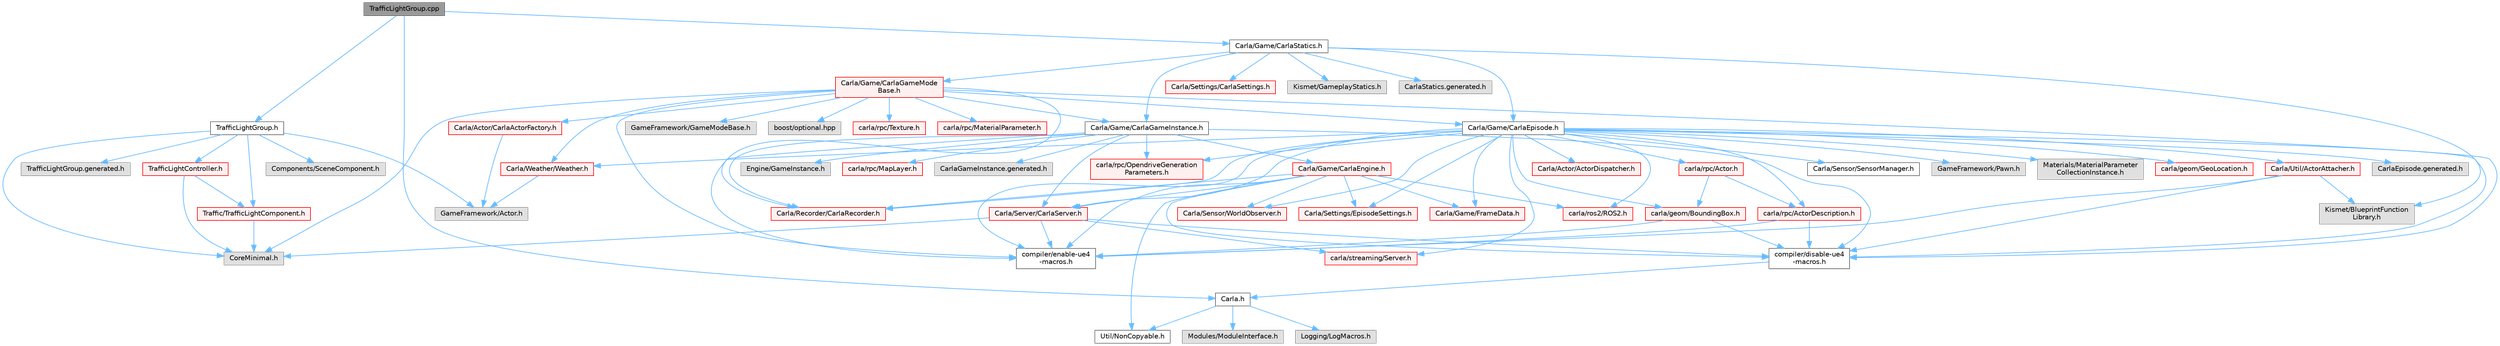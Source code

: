 digraph "TrafficLightGroup.cpp"
{
 // INTERACTIVE_SVG=YES
 // LATEX_PDF_SIZE
  bgcolor="transparent";
  edge [fontname=Helvetica,fontsize=10,labelfontname=Helvetica,labelfontsize=10];
  node [fontname=Helvetica,fontsize=10,shape=box,height=0.2,width=0.4];
  Node1 [id="Node000001",label="TrafficLightGroup.cpp",height=0.2,width=0.4,color="gray40", fillcolor="grey60", style="filled", fontcolor="black",tooltip=" "];
  Node1 -> Node2 [id="edge1_Node000001_Node000002",color="steelblue1",style="solid",tooltip=" "];
  Node2 [id="Node000002",label="Carla.h",height=0.2,width=0.4,color="grey40", fillcolor="white", style="filled",URL="$d7/d7d/Carla_8h.html",tooltip=" "];
  Node2 -> Node3 [id="edge2_Node000002_Node000003",color="steelblue1",style="solid",tooltip=" "];
  Node3 [id="Node000003",label="Util/NonCopyable.h",height=0.2,width=0.4,color="grey40", fillcolor="white", style="filled",URL="$d4/d57/Unreal_2CarlaUE4_2Plugins_2Carla_2Source_2Carla_2Util_2NonCopyable_8h.html",tooltip=" "];
  Node2 -> Node4 [id="edge3_Node000002_Node000004",color="steelblue1",style="solid",tooltip=" "];
  Node4 [id="Node000004",label="Logging/LogMacros.h",height=0.2,width=0.4,color="grey60", fillcolor="#E0E0E0", style="filled",tooltip=" "];
  Node2 -> Node5 [id="edge4_Node000002_Node000005",color="steelblue1",style="solid",tooltip=" "];
  Node5 [id="Node000005",label="Modules/ModuleInterface.h",height=0.2,width=0.4,color="grey60", fillcolor="#E0E0E0", style="filled",tooltip=" "];
  Node1 -> Node6 [id="edge5_Node000001_Node000006",color="steelblue1",style="solid",tooltip=" "];
  Node6 [id="Node000006",label="Carla/Game/CarlaStatics.h",height=0.2,width=0.4,color="grey40", fillcolor="white", style="filled",URL="$d9/dc8/CarlaStatics_8h.html",tooltip=" "];
  Node6 -> Node7 [id="edge6_Node000006_Node000007",color="steelblue1",style="solid",tooltip=" "];
  Node7 [id="Node000007",label="Carla/Game/CarlaEpisode.h",height=0.2,width=0.4,color="grey40", fillcolor="white", style="filled",URL="$de/db8/CarlaEpisode_8h.html",tooltip=" "];
  Node7 -> Node8 [id="edge7_Node000007_Node000008",color="steelblue1",style="solid",tooltip=" "];
  Node8 [id="Node000008",label="Carla/Actor/ActorDispatcher.h",height=0.2,width=0.4,color="red", fillcolor="#FFF0F0", style="filled",URL="$dc/ddc/ActorDispatcher_8h.html",tooltip=" "];
  Node7 -> Node209 [id="edge8_Node000007_Node000209",color="steelblue1",style="solid",tooltip=" "];
  Node209 [id="Node000209",label="Carla/Recorder/CarlaRecorder.h",height=0.2,width=0.4,color="red", fillcolor="#FFF0F0", style="filled",URL="$d9/d6a/CarlaRecorder_8h.html",tooltip=" "];
  Node7 -> Node240 [id="edge9_Node000007_Node000240",color="steelblue1",style="solid",tooltip=" "];
  Node240 [id="Node000240",label="Carla/Sensor/WorldObserver.h",height=0.2,width=0.4,color="red", fillcolor="#FFF0F0", style="filled",URL="$d8/deb/WorldObserver_8h.html",tooltip=" "];
  Node7 -> Node241 [id="edge10_Node000007_Node000241",color="steelblue1",style="solid",tooltip=" "];
  Node241 [id="Node000241",label="Carla/Server/CarlaServer.h",height=0.2,width=0.4,color="red", fillcolor="#FFF0F0", style="filled",URL="$d0/d35/CarlaServer_8h.html",tooltip=" "];
  Node241 -> Node177 [id="edge11_Node000241_Node000177",color="steelblue1",style="solid",tooltip=" "];
  Node177 [id="Node000177",label="CoreMinimal.h",height=0.2,width=0.4,color="grey60", fillcolor="#E0E0E0", style="filled",tooltip=" "];
  Node241 -> Node11 [id="edge12_Node000241_Node000011",color="steelblue1",style="solid",tooltip=" "];
  Node11 [id="Node000011",label="compiler/disable-ue4\l-macros.h",height=0.2,width=0.4,color="grey40", fillcolor="white", style="filled",URL="$d2/d02/disable-ue4-macros_8h.html",tooltip=" "];
  Node11 -> Node2 [id="edge13_Node000011_Node000002",color="steelblue1",style="solid",tooltip=" "];
  Node241 -> Node253 [id="edge14_Node000241_Node000253",color="steelblue1",style="solid",tooltip=" "];
  Node253 [id="Node000253",label="carla/streaming/Server.h",height=0.2,width=0.4,color="red", fillcolor="#FFF0F0", style="filled",URL="$d8/df6/streaming_2Server_8h.html",tooltip=" "];
  Node241 -> Node14 [id="edge15_Node000241_Node000014",color="steelblue1",style="solid",tooltip=" "];
  Node14 [id="Node000014",label="compiler/enable-ue4\l-macros.h",height=0.2,width=0.4,color="grey40", fillcolor="white", style="filled",URL="$d9/da2/enable-ue4-macros_8h.html",tooltip=" "];
  Node7 -> Node257 [id="edge16_Node000007_Node000257",color="steelblue1",style="solid",tooltip=" "];
  Node257 [id="Node000257",label="Carla/Settings/EpisodeSettings.h",height=0.2,width=0.4,color="red", fillcolor="#FFF0F0", style="filled",URL="$d8/d64/Unreal_2CarlaUE4_2Plugins_2Carla_2Source_2Carla_2Settings_2EpisodeSettings_8h.html",tooltip=" "];
  Node7 -> Node259 [id="edge17_Node000007_Node000259",color="steelblue1",style="solid",tooltip=" "];
  Node259 [id="Node000259",label="Carla/Util/ActorAttacher.h",height=0.2,width=0.4,color="red", fillcolor="#FFF0F0", style="filled",URL="$d6/d68/ActorAttacher_8h.html",tooltip=" "];
  Node259 -> Node11 [id="edge18_Node000259_Node000011",color="steelblue1",style="solid",tooltip=" "];
  Node259 -> Node14 [id="edge19_Node000259_Node000014",color="steelblue1",style="solid",tooltip=" "];
  Node259 -> Node260 [id="edge20_Node000259_Node000260",color="steelblue1",style="solid",tooltip=" "];
  Node260 [id="Node000260",label="Kismet/BlueprintFunction\lLibrary.h",height=0.2,width=0.4,color="grey60", fillcolor="#E0E0E0", style="filled",tooltip=" "];
  Node7 -> Node262 [id="edge21_Node000007_Node000262",color="steelblue1",style="solid",tooltip=" "];
  Node262 [id="Node000262",label="Carla/Weather/Weather.h",height=0.2,width=0.4,color="red", fillcolor="#FFF0F0", style="filled",URL="$d5/d65/Weather_8h.html",tooltip=" "];
  Node262 -> Node16 [id="edge22_Node000262_Node000016",color="steelblue1",style="solid",tooltip=" "];
  Node16 [id="Node000016",label="GameFramework/Actor.h",height=0.2,width=0.4,color="grey60", fillcolor="#E0E0E0", style="filled",tooltip=" "];
  Node7 -> Node266 [id="edge23_Node000007_Node000266",color="steelblue1",style="solid",tooltip=" "];
  Node266 [id="Node000266",label="Carla/Game/FrameData.h",height=0.2,width=0.4,color="red", fillcolor="#FFF0F0", style="filled",URL="$d2/df1/FrameData_8h.html",tooltip=" "];
  Node7 -> Node325 [id="edge24_Node000007_Node000325",color="steelblue1",style="solid",tooltip=" "];
  Node325 [id="Node000325",label="Carla/Sensor/SensorManager.h",height=0.2,width=0.4,color="grey40", fillcolor="white", style="filled",URL="$dc/dbf/SensorManager_8h.html",tooltip=" "];
  Node7 -> Node326 [id="edge25_Node000007_Node000326",color="steelblue1",style="solid",tooltip=" "];
  Node326 [id="Node000326",label="GameFramework/Pawn.h",height=0.2,width=0.4,color="grey60", fillcolor="#E0E0E0", style="filled",tooltip=" "];
  Node7 -> Node327 [id="edge26_Node000007_Node000327",color="steelblue1",style="solid",tooltip=" "];
  Node327 [id="Node000327",label="Materials/MaterialParameter\lCollectionInstance.h",height=0.2,width=0.4,color="grey60", fillcolor="#E0E0E0", style="filled",tooltip=" "];
  Node7 -> Node11 [id="edge27_Node000007_Node000011",color="steelblue1",style="solid",tooltip=" "];
  Node7 -> Node44 [id="edge28_Node000007_Node000044",color="steelblue1",style="solid",tooltip=" "];
  Node44 [id="Node000044",label="carla/geom/BoundingBox.h",height=0.2,width=0.4,color="red", fillcolor="#FFF0F0", style="filled",URL="$d2/dfe/LibCarla_2source_2carla_2geom_2BoundingBox_8h.html",tooltip=" "];
  Node44 -> Node14 [id="edge29_Node000044_Node000014",color="steelblue1",style="solid",tooltip=" "];
  Node44 -> Node11 [id="edge30_Node000044_Node000011",color="steelblue1",style="solid",tooltip=" "];
  Node7 -> Node116 [id="edge31_Node000007_Node000116",color="steelblue1",style="solid",tooltip=" "];
  Node116 [id="Node000116",label="carla/geom/GeoLocation.h",height=0.2,width=0.4,color="red", fillcolor="#FFF0F0", style="filled",URL="$d7/d86/GeoLocation_8h.html",tooltip=" "];
  Node7 -> Node94 [id="edge32_Node000007_Node000094",color="steelblue1",style="solid",tooltip=" "];
  Node94 [id="Node000094",label="carla/ros2/ROS2.h",height=0.2,width=0.4,color="red", fillcolor="#FFF0F0", style="filled",URL="$da/db8/ROS2_8h.html",tooltip=" "];
  Node7 -> Node43 [id="edge33_Node000007_Node000043",color="steelblue1",style="solid",tooltip=" "];
  Node43 [id="Node000043",label="carla/rpc/Actor.h",height=0.2,width=0.4,color="red", fillcolor="#FFF0F0", style="filled",URL="$d8/d73/rpc_2Actor_8h.html",tooltip=" "];
  Node43 -> Node44 [id="edge34_Node000043_Node000044",color="steelblue1",style="solid",tooltip=" "];
  Node43 -> Node58 [id="edge35_Node000043_Node000058",color="steelblue1",style="solid",tooltip=" "];
  Node58 [id="Node000058",label="carla/rpc/ActorDescription.h",height=0.2,width=0.4,color="red", fillcolor="#FFF0F0", style="filled",URL="$d9/db9/LibCarla_2source_2carla_2rpc_2ActorDescription_8h.html",tooltip=" "];
  Node58 -> Node14 [id="edge36_Node000058_Node000014",color="steelblue1",style="solid",tooltip=" "];
  Node58 -> Node11 [id="edge37_Node000058_Node000011",color="steelblue1",style="solid",tooltip=" "];
  Node7 -> Node58 [id="edge38_Node000007_Node000058",color="steelblue1",style="solid",tooltip=" "];
  Node7 -> Node316 [id="edge39_Node000007_Node000316",color="steelblue1",style="solid",tooltip=" "];
  Node316 [id="Node000316",label="carla/rpc/OpendriveGeneration\lParameters.h",height=0.2,width=0.4,color="red", fillcolor="#FFF0F0", style="filled",URL="$d9/d3b/OpendriveGenerationParameters_8h.html",tooltip=" "];
  Node7 -> Node253 [id="edge40_Node000007_Node000253",color="steelblue1",style="solid",tooltip=" "];
  Node7 -> Node14 [id="edge41_Node000007_Node000014",color="steelblue1",style="solid",tooltip=" "];
  Node7 -> Node328 [id="edge42_Node000007_Node000328",color="steelblue1",style="solid",tooltip=" "];
  Node328 [id="Node000328",label="CarlaEpisode.generated.h",height=0.2,width=0.4,color="grey60", fillcolor="#E0E0E0", style="filled",tooltip=" "];
  Node6 -> Node329 [id="edge43_Node000006_Node000329",color="steelblue1",style="solid",tooltip=" "];
  Node329 [id="Node000329",label="Carla/Game/CarlaGameInstance.h",height=0.2,width=0.4,color="grey40", fillcolor="white", style="filled",URL="$d2/dba/CarlaGameInstance_8h.html",tooltip=" "];
  Node329 -> Node330 [id="edge44_Node000329_Node000330",color="steelblue1",style="solid",tooltip=" "];
  Node330 [id="Node000330",label="Engine/GameInstance.h",height=0.2,width=0.4,color="grey60", fillcolor="#E0E0E0", style="filled",tooltip=" "];
  Node329 -> Node331 [id="edge45_Node000329_Node000331",color="steelblue1",style="solid",tooltip=" "];
  Node331 [id="Node000331",label="Carla/Game/CarlaEngine.h",height=0.2,width=0.4,color="red", fillcolor="#FFF0F0", style="filled",URL="$d0/d11/CarlaEngine_8h.html",tooltip=" "];
  Node331 -> Node209 [id="edge46_Node000331_Node000209",color="steelblue1",style="solid",tooltip=" "];
  Node331 -> Node240 [id="edge47_Node000331_Node000240",color="steelblue1",style="solid",tooltip=" "];
  Node331 -> Node241 [id="edge48_Node000331_Node000241",color="steelblue1",style="solid",tooltip=" "];
  Node331 -> Node257 [id="edge49_Node000331_Node000257",color="steelblue1",style="solid",tooltip=" "];
  Node331 -> Node3 [id="edge50_Node000331_Node000003",color="steelblue1",style="solid",tooltip=" "];
  Node331 -> Node266 [id="edge51_Node000331_Node000266",color="steelblue1",style="solid",tooltip=" "];
  Node331 -> Node11 [id="edge52_Node000331_Node000011",color="steelblue1",style="solid",tooltip=" "];
  Node331 -> Node94 [id="edge53_Node000331_Node000094",color="steelblue1",style="solid",tooltip=" "];
  Node331 -> Node14 [id="edge54_Node000331_Node000014",color="steelblue1",style="solid",tooltip=" "];
  Node329 -> Node209 [id="edge55_Node000329_Node000209",color="steelblue1",style="solid",tooltip=" "];
  Node329 -> Node241 [id="edge56_Node000329_Node000241",color="steelblue1",style="solid",tooltip=" "];
  Node329 -> Node11 [id="edge57_Node000329_Node000011",color="steelblue1",style="solid",tooltip=" "];
  Node329 -> Node336 [id="edge58_Node000329_Node000336",color="steelblue1",style="solid",tooltip=" "];
  Node336 [id="Node000336",label="carla/rpc/MapLayer.h",height=0.2,width=0.4,color="red", fillcolor="#FFF0F0", style="filled",URL="$d0/dc2/MapLayer_8h.html",tooltip=" "];
  Node329 -> Node316 [id="edge59_Node000329_Node000316",color="steelblue1",style="solid",tooltip=" "];
  Node329 -> Node14 [id="edge60_Node000329_Node000014",color="steelblue1",style="solid",tooltip=" "];
  Node329 -> Node337 [id="edge61_Node000329_Node000337",color="steelblue1",style="solid",tooltip=" "];
  Node337 [id="Node000337",label="CarlaGameInstance.generated.h",height=0.2,width=0.4,color="grey60", fillcolor="#E0E0E0", style="filled",tooltip=" "];
  Node6 -> Node338 [id="edge62_Node000006_Node000338",color="steelblue1",style="solid",tooltip=" "];
  Node338 [id="Node000338",label="Carla/Game/CarlaGameMode\lBase.h",height=0.2,width=0.4,color="red", fillcolor="#FFF0F0", style="filled",URL="$d3/d49/CarlaGameModeBase_8h.html",tooltip=" "];
  Node338 -> Node177 [id="edge63_Node000338_Node000177",color="steelblue1",style="solid",tooltip=" "];
  Node338 -> Node339 [id="edge64_Node000338_Node000339",color="steelblue1",style="solid",tooltip=" "];
  Node339 [id="Node000339",label="GameFramework/GameModeBase.h",height=0.2,width=0.4,color="grey60", fillcolor="#E0E0E0", style="filled",tooltip=" "];
  Node338 -> Node11 [id="edge65_Node000338_Node000011",color="steelblue1",style="solid",tooltip=" "];
  Node338 -> Node165 [id="edge66_Node000338_Node000165",color="steelblue1",style="solid",tooltip=" "];
  Node165 [id="Node000165",label="boost/optional.hpp",height=0.2,width=0.4,color="grey60", fillcolor="#E0E0E0", style="filled",tooltip=" "];
  Node338 -> Node340 [id="edge67_Node000338_Node000340",color="steelblue1",style="solid",tooltip=" "];
  Node340 [id="Node000340",label="carla/rpc/Texture.h",height=0.2,width=0.4,color="red", fillcolor="#FFF0F0", style="filled",URL="$d9/dbf/Texture_8h.html",tooltip=" "];
  Node338 -> Node343 [id="edge68_Node000338_Node000343",color="steelblue1",style="solid",tooltip=" "];
  Node343 [id="Node000343",label="carla/rpc/MaterialParameter.h",height=0.2,width=0.4,color="red", fillcolor="#FFF0F0", style="filled",URL="$d7/d10/MaterialParameter_8h.html",tooltip=" "];
  Node338 -> Node14 [id="edge69_Node000338_Node000014",color="steelblue1",style="solid",tooltip=" "];
  Node338 -> Node344 [id="edge70_Node000338_Node000344",color="steelblue1",style="solid",tooltip=" "];
  Node344 [id="Node000344",label="Carla/Actor/CarlaActorFactory.h",height=0.2,width=0.4,color="red", fillcolor="#FFF0F0", style="filled",URL="$d4/d24/CarlaActorFactory_8h.html",tooltip=" "];
  Node344 -> Node16 [id="edge71_Node000344_Node000016",color="steelblue1",style="solid",tooltip=" "];
  Node338 -> Node7 [id="edge72_Node000338_Node000007",color="steelblue1",style="solid",tooltip=" "];
  Node338 -> Node329 [id="edge73_Node000338_Node000329",color="steelblue1",style="solid",tooltip=" "];
  Node338 -> Node209 [id="edge74_Node000338_Node000209",color="steelblue1",style="solid",tooltip=" "];
  Node338 -> Node262 [id="edge75_Node000338_Node000262",color="steelblue1",style="solid",tooltip=" "];
  Node6 -> Node387 [id="edge76_Node000006_Node000387",color="steelblue1",style="solid",tooltip=" "];
  Node387 [id="Node000387",label="Carla/Settings/CarlaSettings.h",height=0.2,width=0.4,color="red", fillcolor="#FFF0F0", style="filled",URL="$d3/d4e/CarlaSettings_8h.html",tooltip=" "];
  Node6 -> Node389 [id="edge77_Node000006_Node000389",color="steelblue1",style="solid",tooltip=" "];
  Node389 [id="Node000389",label="Kismet/GameplayStatics.h",height=0.2,width=0.4,color="grey60", fillcolor="#E0E0E0", style="filled",tooltip=" "];
  Node6 -> Node260 [id="edge78_Node000006_Node000260",color="steelblue1",style="solid",tooltip=" "];
  Node6 -> Node390 [id="edge79_Node000006_Node000390",color="steelblue1",style="solid",tooltip=" "];
  Node390 [id="Node000390",label="CarlaStatics.generated.h",height=0.2,width=0.4,color="grey60", fillcolor="#E0E0E0", style="filled",tooltip=" "];
  Node1 -> Node373 [id="edge80_Node000001_Node000373",color="steelblue1",style="solid",tooltip=" "];
  Node373 [id="Node000373",label="TrafficLightGroup.h",height=0.2,width=0.4,color="grey40", fillcolor="white", style="filled",URL="$de/da0/TrafficLightGroup_8h.html",tooltip=" "];
  Node373 -> Node177 [id="edge81_Node000373_Node000177",color="steelblue1",style="solid",tooltip=" "];
  Node373 -> Node16 [id="edge82_Node000373_Node000016",color="steelblue1",style="solid",tooltip=" "];
  Node373 -> Node278 [id="edge83_Node000373_Node000278",color="steelblue1",style="solid",tooltip=" "];
  Node278 [id="Node000278",label="Components/SceneComponent.h",height=0.2,width=0.4,color="grey60", fillcolor="#E0E0E0", style="filled",tooltip=" "];
  Node373 -> Node276 [id="edge84_Node000373_Node000276",color="steelblue1",style="solid",tooltip=" "];
  Node276 [id="Node000276",label="Traffic/TrafficLightComponent.h",height=0.2,width=0.4,color="red", fillcolor="#FFF0F0", style="filled",URL="$d8/dde/TrafficLightComponent_8h.html",tooltip=" "];
  Node276 -> Node177 [id="edge85_Node000276_Node000177",color="steelblue1",style="solid",tooltip=" "];
  Node373 -> Node374 [id="edge86_Node000373_Node000374",color="steelblue1",style="solid",tooltip=" "];
  Node374 [id="Node000374",label="TrafficLightController.h",height=0.2,width=0.4,color="red", fillcolor="#FFF0F0", style="filled",URL="$dd/d67/TrafficLightController_8h.html",tooltip=" "];
  Node374 -> Node177 [id="edge87_Node000374_Node000177",color="steelblue1",style="solid",tooltip=" "];
  Node374 -> Node276 [id="edge88_Node000374_Node000276",color="steelblue1",style="solid",tooltip=" "];
  Node373 -> Node377 [id="edge89_Node000373_Node000377",color="steelblue1",style="solid",tooltip=" "];
  Node377 [id="Node000377",label="TrafficLightGroup.generated.h",height=0.2,width=0.4,color="grey60", fillcolor="#E0E0E0", style="filled",tooltip=" "];
}

